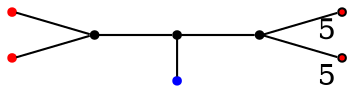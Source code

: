 graph diagram {
node [shape=point,color=black];
rankdir = LR;
subgraph subdiagram {
2 -- 1 -- 3;
}
{7,8} -- 2;
{rank=same;1 -- 4};
3 -- {6,5}
4 [color=blue];
5 [fillcolor=red,xlabel=5];
6 [fillcolor=red,xlabel=5];
7 [color=red];
8 [color=red];
}
